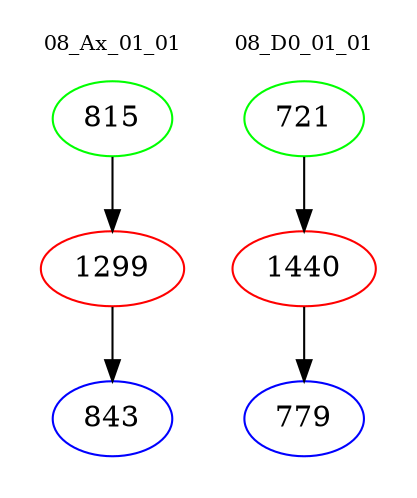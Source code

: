 digraph{
subgraph cluster_0 {
color = white
label = "08_Ax_01_01";
fontsize=10;
T0_815 [label="815", color="green"]
T0_815 -> T0_1299 [color="black"]
T0_1299 [label="1299", color="red"]
T0_1299 -> T0_843 [color="black"]
T0_843 [label="843", color="blue"]
}
subgraph cluster_1 {
color = white
label = "08_D0_01_01";
fontsize=10;
T1_721 [label="721", color="green"]
T1_721 -> T1_1440 [color="black"]
T1_1440 [label="1440", color="red"]
T1_1440 -> T1_779 [color="black"]
T1_779 [label="779", color="blue"]
}
}
